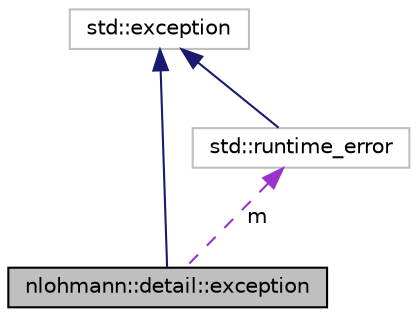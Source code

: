digraph "nlohmann::detail::exception"
{
 // LATEX_PDF_SIZE
  edge [fontname="Helvetica",fontsize="10",labelfontname="Helvetica",labelfontsize="10"];
  node [fontname="Helvetica",fontsize="10",shape=record];
  Node1 [label="nlohmann::detail::exception",height=0.2,width=0.4,color="black", fillcolor="grey75", style="filled", fontcolor="black",tooltip="general exception of the basic_json class"];
  Node2 -> Node1 [dir="back",color="midnightblue",fontsize="10",style="solid",fontname="Helvetica"];
  Node2 [label="std::exception",height=0.2,width=0.4,color="grey75", fillcolor="white", style="filled",tooltip="STL class."];
  Node3 -> Node1 [dir="back",color="darkorchid3",fontsize="10",style="dashed",label=" m" ,fontname="Helvetica"];
  Node3 [label="std::runtime_error",height=0.2,width=0.4,color="grey75", fillcolor="white", style="filled",tooltip="STL class."];
  Node2 -> Node3 [dir="back",color="midnightblue",fontsize="10",style="solid",fontname="Helvetica"];
}
